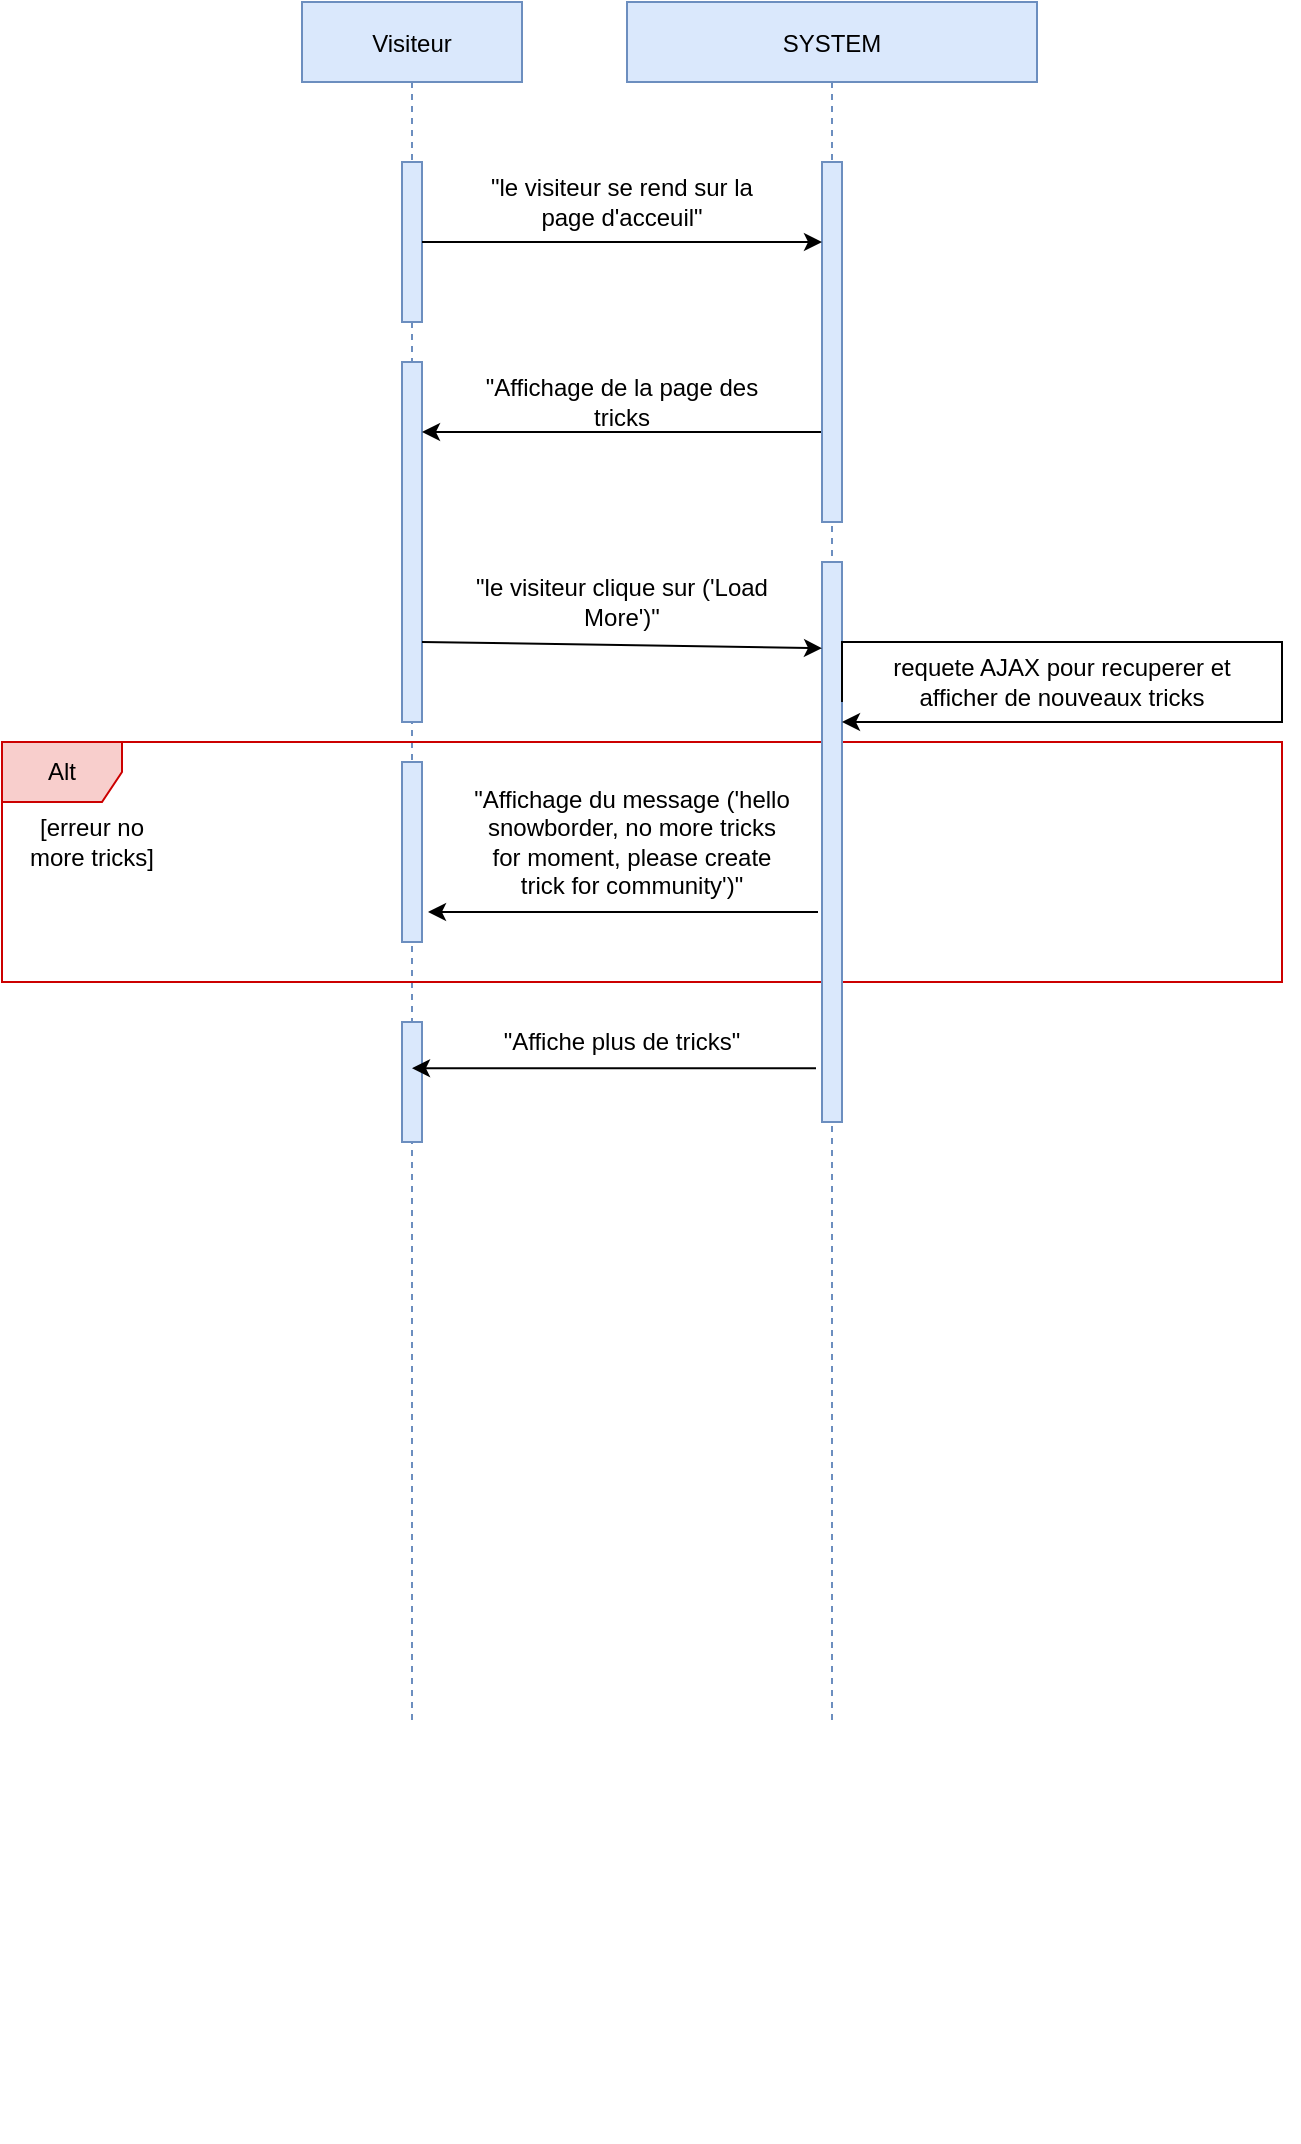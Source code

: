 <mxfile version="14.6.9"><diagram id="kgpKYQtTHZ0yAKxKKP6v" name="Page-1"><mxGraphModel dx="1422" dy="790" grid="1" gridSize="10" guides="1" tooltips="1" connect="1" arrows="1" fold="1" page="1" pageScale="1" pageWidth="850" pageHeight="1100" math="0" shadow="0"><root><mxCell id="0"/><mxCell id="1" parent="0"/><mxCell id="3nuBFxr9cyL0pnOWT2aG-1" value="Visiteur" style="shape=umlLifeline;perimeter=lifelinePerimeter;container=1;collapsible=0;recursiveResize=0;rounded=0;shadow=0;strokeWidth=1;fillColor=#dae8fc;strokeColor=#6c8ebf;" parent="1" vertex="1"><mxGeometry x="180" y="80" width="110" height="860" as="geometry"/></mxCell><mxCell id="W3zhZSF-uH6oNpdiygfe-193" value="" style="html=1;strokeColor=#6c8ebf;fillColor=#dae8fc;" parent="3nuBFxr9cyL0pnOWT2aG-1" vertex="1"><mxGeometry x="50" y="80" width="10" height="80" as="geometry"/></mxCell><mxCell id="cS9AYcHrGZ2k8swyRS4B-11" value="" style="group" parent="3nuBFxr9cyL0pnOWT2aG-1" vertex="1" connectable="0"><mxGeometry x="50" y="300" width="10" height="770" as="geometry"/></mxCell><mxCell id="cS9AYcHrGZ2k8swyRS4B-12" value="" style="group" parent="cS9AYcHrGZ2k8swyRS4B-11" vertex="1" connectable="0"><mxGeometry width="10" height="770" as="geometry"/></mxCell><mxCell id="cS9AYcHrGZ2k8swyRS4B-15" style="edgeStyle=orthogonalEdgeStyle;rounded=0;orthogonalLoop=1;jettySize=auto;html=1;exitX=0.5;exitY=1;exitDx=0;exitDy=0;dashed=1;startArrow=none;startFill=0;" parent="cS9AYcHrGZ2k8swyRS4B-12" edge="1"><mxGeometry relative="1" as="geometry"><mxPoint x="5" y="340" as="sourcePoint"/><mxPoint x="5" y="340" as="targetPoint"/></mxGeometry></mxCell><mxCell id="6mVJtkdGvN2QsGVARfS9-40" value="" style="html=1;strokeColor=#6c8ebf;fillColor=#dae8fc;" vertex="1" parent="3nuBFxr9cyL0pnOWT2aG-1"><mxGeometry x="50" y="180" width="10" height="180" as="geometry"/></mxCell><mxCell id="6mVJtkdGvN2QsGVARfS9-92" value="" style="html=1;strokeColor=#6c8ebf;fillColor=#dae8fc;" vertex="1" parent="3nuBFxr9cyL0pnOWT2aG-1"><mxGeometry x="50" y="510" width="10" height="60" as="geometry"/></mxCell><mxCell id="3nuBFxr9cyL0pnOWT2aG-5" value="SYSTEM" style="shape=umlLifeline;perimeter=lifelinePerimeter;container=0;collapsible=0;recursiveResize=0;rounded=0;shadow=0;strokeWidth=1;fillColor=#dae8fc;strokeColor=#6c8ebf;" parent="1" vertex="1"><mxGeometry x="342.5" y="80" width="205" height="860" as="geometry"/></mxCell><mxCell id="cS9AYcHrGZ2k8swyRS4B-10" style="edgeStyle=orthogonalEdgeStyle;rounded=0;orthogonalLoop=1;jettySize=auto;html=1;exitX=0.5;exitY=1;exitDx=0;exitDy=0;dashed=1;startArrow=none;startFill=0;" parent="1" edge="1"><mxGeometry x="395" y="80" as="geometry"><mxPoint x="445" y="780" as="sourcePoint"/><mxPoint x="445" y="780" as="targetPoint"/></mxGeometry></mxCell><mxCell id="6mVJtkdGvN2QsGVARfS9-41" style="edgeStyle=none;rounded=0;orthogonalLoop=1;jettySize=auto;html=1;exitX=0;exitY=0.75;exitDx=0;exitDy=0;" edge="1" parent="1" source="6mVJtkdGvN2QsGVARfS9-36"><mxGeometry relative="1" as="geometry"><mxPoint x="240" y="295" as="targetPoint"/></mxGeometry></mxCell><mxCell id="6mVJtkdGvN2QsGVARfS9-36" value="" style="html=1;strokeColor=#6c8ebf;fillColor=#dae8fc;" vertex="1" parent="1"><mxGeometry x="440" y="160" width="10" height="180" as="geometry"/></mxCell><mxCell id="6mVJtkdGvN2QsGVARfS9-37" style="edgeStyle=none;rounded=0;orthogonalLoop=1;jettySize=auto;html=1;exitX=1;exitY=0.5;exitDx=0;exitDy=0;" edge="1" parent="1" source="W3zhZSF-uH6oNpdiygfe-193"><mxGeometry relative="1" as="geometry"><mxPoint x="440" y="200" as="targetPoint"/></mxGeometry></mxCell><mxCell id="6mVJtkdGvN2QsGVARfS9-38" value="&quot;le visiteur se rend sur la page d'acceuil&quot;" style="text;html=1;strokeColor=none;fillColor=none;align=center;verticalAlign=middle;whiteSpace=wrap;rounded=0;" vertex="1" parent="1"><mxGeometry x="260" y="170" width="160" height="20" as="geometry"/></mxCell><mxCell id="6mVJtkdGvN2QsGVARfS9-42" value="&quot;Affichage de la page des tricks" style="text;html=1;strokeColor=none;fillColor=none;align=center;verticalAlign=middle;whiteSpace=wrap;rounded=0;" vertex="1" parent="1"><mxGeometry x="260" y="270" width="160" height="20" as="geometry"/></mxCell><mxCell id="6mVJtkdGvN2QsGVARfS9-46" style="edgeStyle=orthogonalEdgeStyle;rounded=0;orthogonalLoop=1;jettySize=auto;html=1;exitX=1;exitY=0.25;exitDx=0;exitDy=0;entryX=1;entryY=0.713;entryDx=0;entryDy=0;entryPerimeter=0;strokeColor=none;" edge="1" parent="1"><mxGeometry relative="1" as="geometry"><mxPoint x="450" y="445" as="sourcePoint"/><mxPoint x="450" y="583.9" as="targetPoint"/><Array as="points"><mxPoint x="620" y="408"/><mxPoint x="620" y="477"/></Array></mxGeometry></mxCell><mxCell id="6mVJtkdGvN2QsGVARfS9-68" style="edgeStyle=orthogonalEdgeStyle;rounded=0;orthogonalLoop=1;jettySize=auto;html=1;exitX=0.5;exitY=1;exitDx=0;exitDy=0;" edge="1" parent="1"><mxGeometry relative="1" as="geometry"><mxPoint x="505" y="650" as="sourcePoint"/><mxPoint x="505" y="650" as="targetPoint"/></mxGeometry></mxCell><mxCell id="6mVJtkdGvN2QsGVARfS9-77" value="Alt" style="shape=umlFrame;whiteSpace=wrap;html=1;fillColor=#f8cecc;strokeColor=#CC0000;" vertex="1" parent="1"><mxGeometry x="30" y="450" width="640" height="120" as="geometry"/></mxCell><mxCell id="6mVJtkdGvN2QsGVARfS9-79" value="" style="html=1;strokeColor=#6c8ebf;fillColor=#dae8fc;" vertex="1" parent="1"><mxGeometry x="440" y="360" width="10" height="280" as="geometry"/></mxCell><mxCell id="6mVJtkdGvN2QsGVARfS9-81" value="" style="endArrow=classic;html=1;entryX=0;entryY=0.154;entryDx=0;entryDy=0;entryPerimeter=0;" edge="1" parent="1" target="6mVJtkdGvN2QsGVARfS9-79"><mxGeometry width="50" height="50" relative="1" as="geometry"><mxPoint x="240" y="400" as="sourcePoint"/><mxPoint x="550" y="390" as="targetPoint"/></mxGeometry></mxCell><mxCell id="6mVJtkdGvN2QsGVARfS9-82" value="&quot;le visiteur clique sur ('Load More')&quot;" style="text;html=1;strokeColor=none;fillColor=none;align=center;verticalAlign=middle;whiteSpace=wrap;rounded=0;" vertex="1" parent="1"><mxGeometry x="260" y="370" width="160" height="20" as="geometry"/></mxCell><mxCell id="6mVJtkdGvN2QsGVARfS9-83" style="edgeStyle=orthogonalEdgeStyle;rounded=0;orthogonalLoop=1;jettySize=auto;html=1;exitX=1;exitY=0.25;exitDx=0;exitDy=0;" edge="1" parent="1" source="6mVJtkdGvN2QsGVARfS9-79"><mxGeometry relative="1" as="geometry"><mxPoint x="450" y="440" as="targetPoint"/><Array as="points"><mxPoint x="670" y="400"/><mxPoint x="670" y="440"/></Array></mxGeometry></mxCell><mxCell id="6mVJtkdGvN2QsGVARfS9-84" value="requete AJAX pour recuperer et afficher de nouveaux tricks" style="text;html=1;strokeColor=none;fillColor=none;align=center;verticalAlign=middle;whiteSpace=wrap;rounded=0;" vertex="1" parent="1"><mxGeometry x="460" y="410" width="200" height="20" as="geometry"/></mxCell><mxCell id="6mVJtkdGvN2QsGVARfS9-85" value="" style="html=1;strokeColor=#6c8ebf;fillColor=#dae8fc;" vertex="1" parent="1"><mxGeometry x="230" y="460" width="10" height="90" as="geometry"/></mxCell><mxCell id="6mVJtkdGvN2QsGVARfS9-86" value="[erreur no more tricks]" style="text;html=1;strokeColor=none;fillColor=none;align=center;verticalAlign=middle;whiteSpace=wrap;rounded=0;" vertex="1" parent="1"><mxGeometry x="40" y="490" width="70" height="20" as="geometry"/></mxCell><mxCell id="6mVJtkdGvN2QsGVARfS9-88" value="&quot;Affichage du message ('hello snowborder, no more tricks for moment, please create trick for community')&quot;" style="text;html=1;strokeColor=none;fillColor=none;align=center;verticalAlign=middle;whiteSpace=wrap;rounded=0;" vertex="1" parent="1"><mxGeometry x="265" y="490" width="160" height="20" as="geometry"/></mxCell><mxCell id="6mVJtkdGvN2QsGVARfS9-90" value="" style="endArrow=classic;html=1;entryX=1.3;entryY=0.833;entryDx=0;entryDy=0;entryPerimeter=0;" edge="1" parent="1" target="6mVJtkdGvN2QsGVARfS9-85"><mxGeometry width="50" height="50" relative="1" as="geometry"><mxPoint x="438" y="535" as="sourcePoint"/><mxPoint x="550" y="390" as="targetPoint"/></mxGeometry></mxCell><mxCell id="6mVJtkdGvN2QsGVARfS9-93" value="&quot;Affiche plus de tricks&quot;" style="text;html=1;strokeColor=none;fillColor=none;align=center;verticalAlign=middle;whiteSpace=wrap;rounded=0;" vertex="1" parent="1"><mxGeometry x="260" y="590" width="160" height="20" as="geometry"/></mxCell><mxCell id="6mVJtkdGvN2QsGVARfS9-94" value="" style="endArrow=classic;html=1;exitX=-0.3;exitY=0.904;exitDx=0;exitDy=0;exitPerimeter=0;" edge="1" parent="1" source="6mVJtkdGvN2QsGVARfS9-79" target="3nuBFxr9cyL0pnOWT2aG-1"><mxGeometry width="50" height="50" relative="1" as="geometry"><mxPoint x="500" y="440" as="sourcePoint"/><mxPoint x="550" y="390" as="targetPoint"/></mxGeometry></mxCell></root></mxGraphModel></diagram></mxfile>